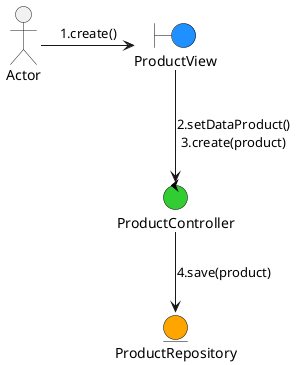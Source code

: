 @startuml CreateProduct

skinparam boundary {
  backgroundColor DodgerBlue
  borderColor black
}

skinparam control {
  backgroundColor LimeGreen
  borderColor black
}

skinparam entity {
  backgroundColor Orange
  borderColor black
}

actor Actor
boundary ProductView
control ProductController
entity ProductRepository

Actor -right-> (ProductView) : 1.create()
(ProductView) --> (ProductController) : 2.setDataProduct()\n3.create(product)
(ProductController) --> (ProductRepository) : 4.save(product)

@enduml